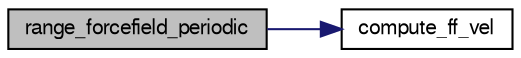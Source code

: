 digraph "range_forcefield_periodic"
{
  edge [fontname="FreeSans",fontsize="10",labelfontname="FreeSans",labelfontsize="10"];
  node [fontname="FreeSans",fontsize="10",shape=record];
  rankdir="LR";
  Node1 [label="range_forcefield_periodic",height=0.2,width=0.4,color="black", fillcolor="grey75", style="filled", fontcolor="black"];
  Node1 -> Node2 [color="midnightblue",fontsize="10",style="solid",fontname="FreeSans"];
  Node2 [label="compute_ff_vel",height=0.2,width=0.4,color="black", fillcolor="white", style="filled",URL="$range__forcefield_8c.html#aa72a4c6650c738da118b1e27d6d5a7cb"];
}
